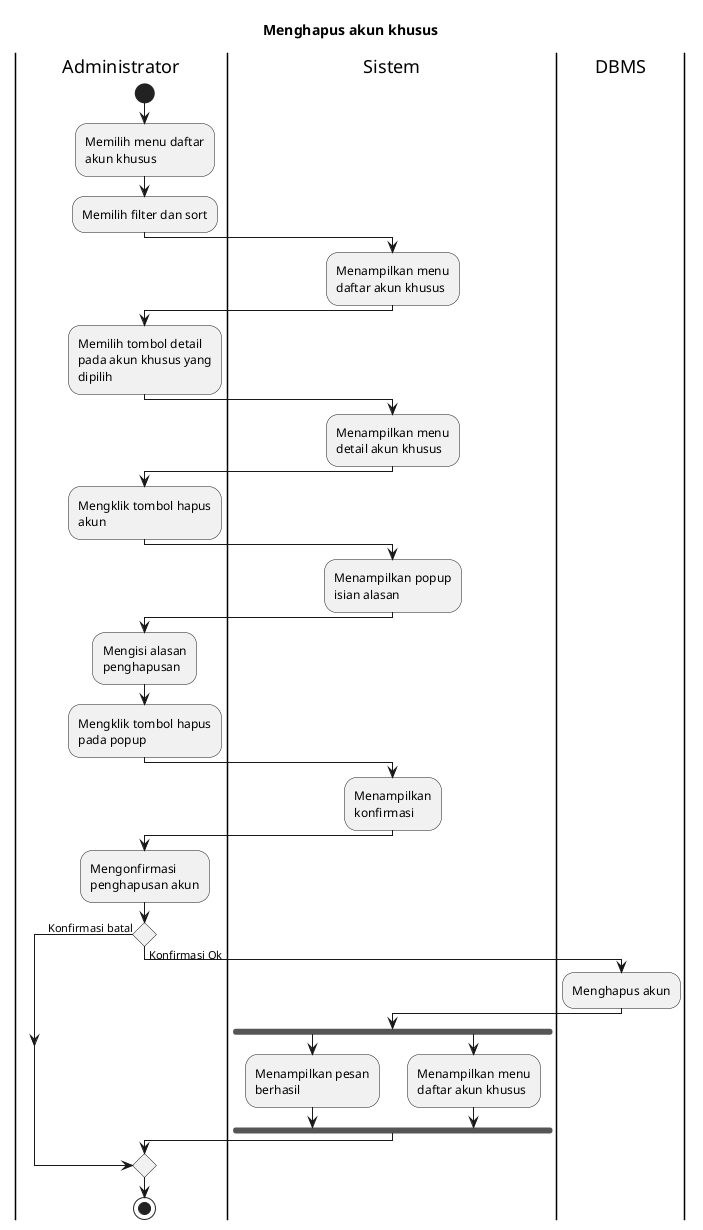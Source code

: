 @startuml UC-MGUSER-014 - Menghapus akun khusus
skinparam wrapWidth 140

title Menghapus akun khusus

|Administrator|
start
:Memilih menu daftar akun khusus;
:Memilih filter dan sort;

|Sistem|
:Menampilkan menu daftar akun khusus;

|Administrator|
:Memilih tombol detail pada akun khusus yang dipilih;

|Sistem|
:Menampilkan menu detail akun khusus;

|Administrator|
:Mengklik tombol hapus akun;

|Sistem|
:Menampilkan popup isian alasan;

|Administrator|
:Mengisi alasan penghapusan;
:Mengklik tombol hapus pada popup;

|Sistem|
:Menampilkan konfirmasi;

|Administrator|
:Mengonfirmasi penghapusan akun;

if () then (Konfirmasi batal)
else (Konfirmasi Ok)
  |DBMS|
  :Menghapus akun;

  |Sistem|
  fork
  :Menampilkan pesan berhasil;
  fork again
  :Menampilkan menu daftar akun khusus;
  endfork;
endif

|Administrator|
stop

@enduml